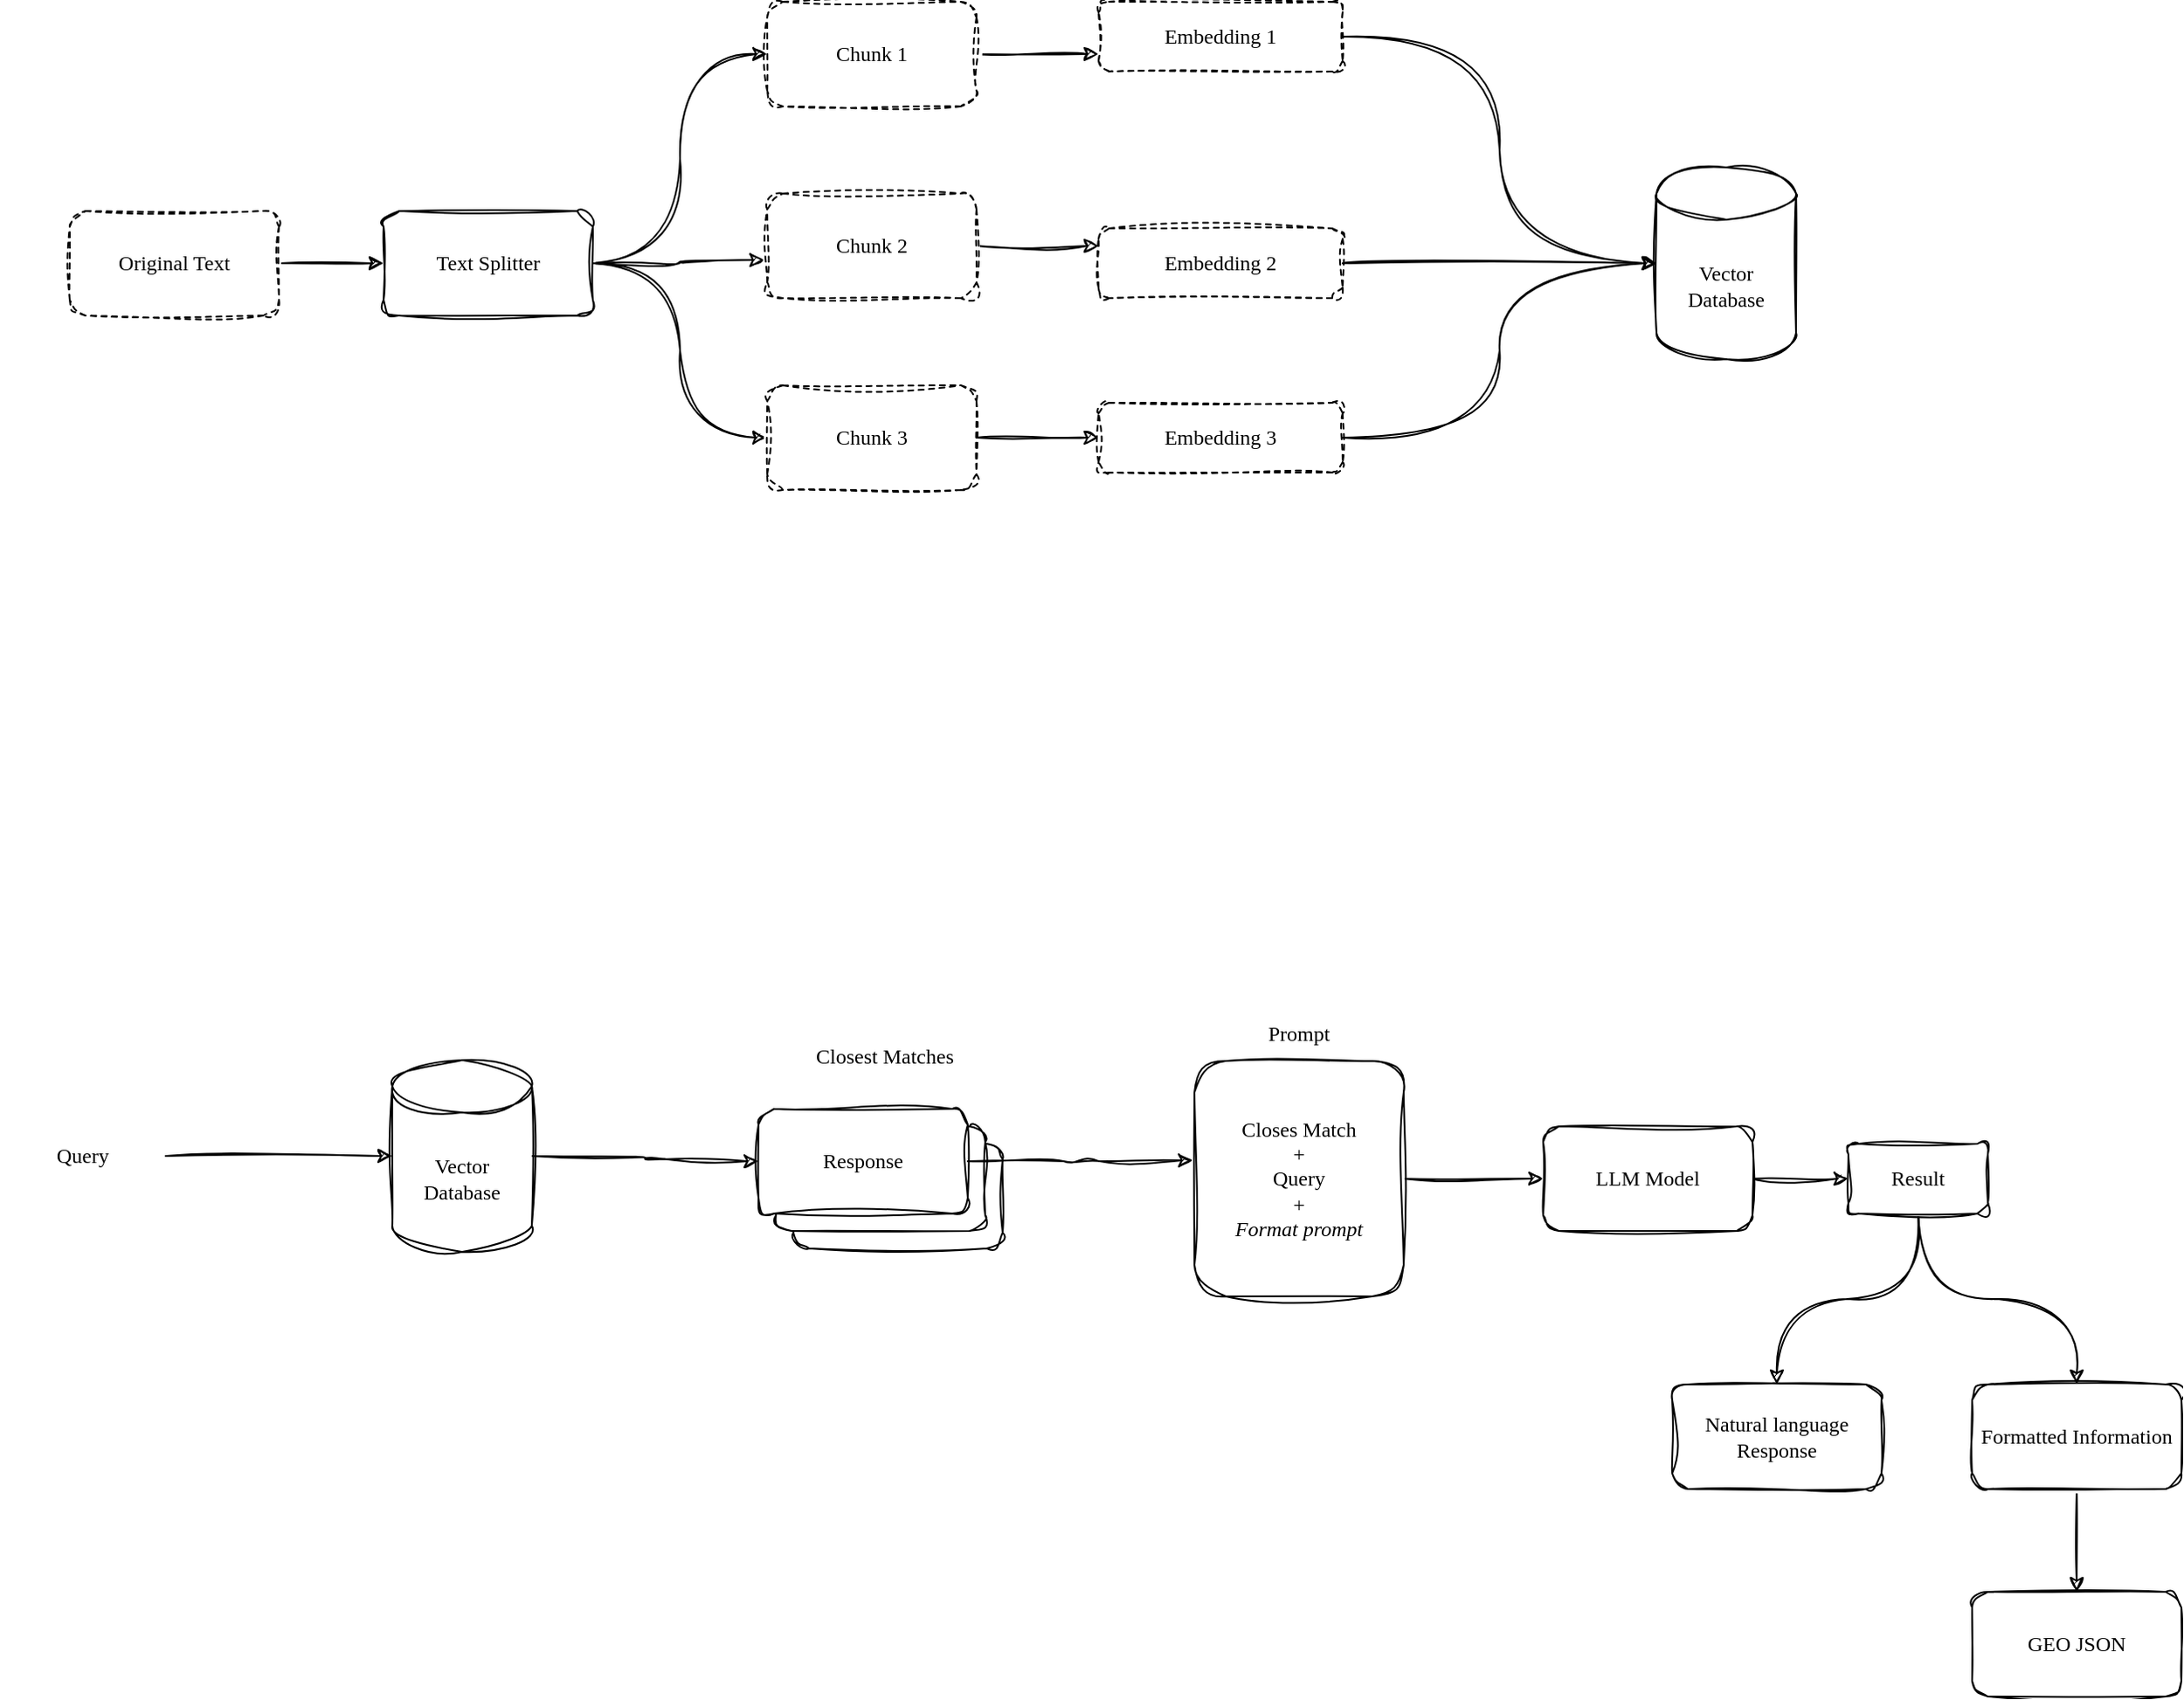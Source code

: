 <mxfile version="24.6.2" type="github">
  <diagram name="Page-1" id="F5OvUAoexx7IJQAfefh1">
    <mxGraphModel dx="1706" dy="1093" grid="0" gridSize="10" guides="1" tooltips="1" connect="1" arrows="1" fold="1" page="0" pageScale="1" pageWidth="1169" pageHeight="1654" background="none" math="0" shadow="0">
      <root>
        <mxCell id="0" />
        <mxCell id="1" parent="0" />
        <mxCell id="MRcRqxWJcjgXiceT0Lk_-30" value="" style="rounded=1;whiteSpace=wrap;html=1;labelBackgroundColor=none;sketch=1;curveFitting=1;jiggle=2;fontFamily=Verdana;" vertex="1" parent="1">
          <mxGeometry x="455" y="875" width="120" height="60" as="geometry" />
        </mxCell>
        <mxCell id="MRcRqxWJcjgXiceT0Lk_-29" value="" style="rounded=1;whiteSpace=wrap;html=1;labelBackgroundColor=none;sketch=1;curveFitting=1;jiggle=2;fontFamily=Verdana;" vertex="1" parent="1">
          <mxGeometry x="445" y="865" width="120" height="60" as="geometry" />
        </mxCell>
        <mxCell id="MRcRqxWJcjgXiceT0Lk_-7" style="edgeStyle=orthogonalEdgeStyle;rounded=1;orthogonalLoop=1;jettySize=auto;html=1;entryX=0;entryY=0.5;entryDx=0;entryDy=0;labelBackgroundColor=none;fontColor=default;sketch=1;curveFitting=1;jiggle=2;fontFamily=Verdana;" edge="1" parent="1" source="MRcRqxWJcjgXiceT0Lk_-1" target="MRcRqxWJcjgXiceT0Lk_-2">
          <mxGeometry relative="1" as="geometry" />
        </mxCell>
        <mxCell id="MRcRqxWJcjgXiceT0Lk_-1" value="Original Text" style="whiteSpace=wrap;html=1;dashed=1;labelBackgroundColor=none;rounded=1;sketch=1;curveFitting=1;jiggle=2;fontFamily=Verdana;" vertex="1" parent="1">
          <mxGeometry x="40" y="340" width="120" height="60" as="geometry" />
        </mxCell>
        <mxCell id="MRcRqxWJcjgXiceT0Lk_-8" style="edgeStyle=orthogonalEdgeStyle;rounded=1;orthogonalLoop=1;jettySize=auto;html=1;entryX=0;entryY=0.5;entryDx=0;entryDy=0;curved=1;labelBackgroundColor=none;fontColor=default;sketch=1;curveFitting=1;jiggle=2;fontFamily=Verdana;" edge="1" parent="1" source="MRcRqxWJcjgXiceT0Lk_-2" target="MRcRqxWJcjgXiceT0Lk_-3">
          <mxGeometry relative="1" as="geometry" />
        </mxCell>
        <mxCell id="MRcRqxWJcjgXiceT0Lk_-10" style="edgeStyle=orthogonalEdgeStyle;rounded=1;orthogonalLoop=1;jettySize=auto;html=1;entryX=0;entryY=0.5;entryDx=0;entryDy=0;curved=1;labelBackgroundColor=none;fontColor=default;sketch=1;curveFitting=1;jiggle=2;fontFamily=Verdana;" edge="1" parent="1" source="MRcRqxWJcjgXiceT0Lk_-2" target="MRcRqxWJcjgXiceT0Lk_-5">
          <mxGeometry relative="1" as="geometry" />
        </mxCell>
        <mxCell id="MRcRqxWJcjgXiceT0Lk_-2" value="Text Splitter" style="whiteSpace=wrap;html=1;labelBackgroundColor=none;rounded=1;sketch=1;curveFitting=1;jiggle=2;fontFamily=Verdana;" vertex="1" parent="1">
          <mxGeometry x="220" y="340" width="120" height="60" as="geometry" />
        </mxCell>
        <mxCell id="MRcRqxWJcjgXiceT0Lk_-15" style="edgeStyle=orthogonalEdgeStyle;rounded=1;orthogonalLoop=1;jettySize=auto;html=1;entryX=0;entryY=0.75;entryDx=0;entryDy=0;labelBackgroundColor=none;fontColor=default;sketch=1;curveFitting=1;jiggle=2;fontFamily=Verdana;" edge="1" parent="1" source="MRcRqxWJcjgXiceT0Lk_-3" target="MRcRqxWJcjgXiceT0Lk_-12">
          <mxGeometry relative="1" as="geometry" />
        </mxCell>
        <mxCell id="MRcRqxWJcjgXiceT0Lk_-3" value="Chunk 1" style="whiteSpace=wrap;html=1;dashed=1;labelBackgroundColor=none;rounded=1;sketch=1;curveFitting=1;jiggle=2;fontFamily=Verdana;" vertex="1" parent="1">
          <mxGeometry x="440" y="220" width="120" height="60" as="geometry" />
        </mxCell>
        <mxCell id="MRcRqxWJcjgXiceT0Lk_-16" style="edgeStyle=orthogonalEdgeStyle;rounded=1;orthogonalLoop=1;jettySize=auto;html=1;entryX=0;entryY=0.25;entryDx=0;entryDy=0;labelBackgroundColor=none;fontColor=default;sketch=1;curveFitting=1;jiggle=2;fontFamily=Verdana;" edge="1" parent="1" source="MRcRqxWJcjgXiceT0Lk_-4" target="MRcRqxWJcjgXiceT0Lk_-14">
          <mxGeometry relative="1" as="geometry" />
        </mxCell>
        <mxCell id="MRcRqxWJcjgXiceT0Lk_-4" value="Chunk 2" style="whiteSpace=wrap;html=1;dashed=1;labelBackgroundColor=none;rounded=1;sketch=1;curveFitting=1;jiggle=2;fontFamily=Verdana;" vertex="1" parent="1">
          <mxGeometry x="440" y="330" width="120" height="60" as="geometry" />
        </mxCell>
        <mxCell id="MRcRqxWJcjgXiceT0Lk_-17" style="edgeStyle=orthogonalEdgeStyle;rounded=1;orthogonalLoop=1;jettySize=auto;html=1;entryX=0;entryY=0.5;entryDx=0;entryDy=0;labelBackgroundColor=none;fontColor=default;sketch=1;curveFitting=1;jiggle=2;fontFamily=Verdana;" edge="1" parent="1" source="MRcRqxWJcjgXiceT0Lk_-5" target="MRcRqxWJcjgXiceT0Lk_-13">
          <mxGeometry relative="1" as="geometry" />
        </mxCell>
        <mxCell id="MRcRqxWJcjgXiceT0Lk_-5" value="Chunk 3" style="whiteSpace=wrap;html=1;dashed=1;labelBackgroundColor=none;rounded=1;sketch=1;curveFitting=1;jiggle=2;fontFamily=Verdana;" vertex="1" parent="1">
          <mxGeometry x="440" y="440" width="120" height="60" as="geometry" />
        </mxCell>
        <mxCell id="MRcRqxWJcjgXiceT0Lk_-9" style="edgeStyle=orthogonalEdgeStyle;rounded=1;orthogonalLoop=1;jettySize=auto;html=1;entryX=-0.014;entryY=0.636;entryDx=0;entryDy=0;entryPerimeter=0;curved=1;labelBackgroundColor=none;fontColor=default;sketch=1;curveFitting=1;jiggle=2;fontFamily=Verdana;" edge="1" parent="1" source="MRcRqxWJcjgXiceT0Lk_-2" target="MRcRqxWJcjgXiceT0Lk_-4">
          <mxGeometry relative="1" as="geometry" />
        </mxCell>
        <mxCell id="MRcRqxWJcjgXiceT0Lk_-12" value="Embedding 1" style="whiteSpace=wrap;html=1;labelBackgroundColor=none;rounded=1;sketch=1;curveFitting=1;jiggle=2;fontFamily=Verdana;dashed=1;" vertex="1" parent="1">
          <mxGeometry x="630" y="220" width="140" height="40" as="geometry" />
        </mxCell>
        <mxCell id="MRcRqxWJcjgXiceT0Lk_-13" value="Embedding 3" style="whiteSpace=wrap;html=1;labelBackgroundColor=none;rounded=1;sketch=1;curveFitting=1;jiggle=2;fontFamily=Verdana;dashed=1;" vertex="1" parent="1">
          <mxGeometry x="630" y="450" width="140" height="40" as="geometry" />
        </mxCell>
        <mxCell id="MRcRqxWJcjgXiceT0Lk_-14" value="Embedding 2" style="whiteSpace=wrap;html=1;labelBackgroundColor=none;rounded=1;sketch=1;curveFitting=1;jiggle=2;fontFamily=Verdana;dashed=1;" vertex="1" parent="1">
          <mxGeometry x="630" y="350" width="140" height="40" as="geometry" />
        </mxCell>
        <mxCell id="MRcRqxWJcjgXiceT0Lk_-18" value="Vector Database" style="shape=cylinder3;whiteSpace=wrap;html=1;boundedLbl=1;backgroundOutline=1;size=15;labelBackgroundColor=none;rounded=1;sketch=1;curveFitting=1;jiggle=2;fontFamily=Verdana;" vertex="1" parent="1">
          <mxGeometry x="950" y="315" width="80" height="110" as="geometry" />
        </mxCell>
        <mxCell id="MRcRqxWJcjgXiceT0Lk_-19" style="rounded=1;orthogonalLoop=1;jettySize=auto;html=1;entryX=0;entryY=0.5;entryDx=0;entryDy=0;entryPerimeter=0;edgeStyle=orthogonalEdgeStyle;curved=1;labelBackgroundColor=none;fontColor=default;sketch=1;curveFitting=1;jiggle=2;fontFamily=Verdana;" edge="1" parent="1" source="MRcRqxWJcjgXiceT0Lk_-12" target="MRcRqxWJcjgXiceT0Lk_-18">
          <mxGeometry relative="1" as="geometry" />
        </mxCell>
        <mxCell id="MRcRqxWJcjgXiceT0Lk_-22" style="rounded=1;orthogonalLoop=1;jettySize=auto;html=1;entryX=0;entryY=0.5;entryDx=0;entryDy=0;entryPerimeter=0;edgeStyle=orthogonalEdgeStyle;curved=1;labelBackgroundColor=none;fontColor=default;sketch=1;curveFitting=1;jiggle=2;fontFamily=Verdana;" edge="1" parent="1" source="MRcRqxWJcjgXiceT0Lk_-14" target="MRcRqxWJcjgXiceT0Lk_-18">
          <mxGeometry relative="1" as="geometry" />
        </mxCell>
        <mxCell id="MRcRqxWJcjgXiceT0Lk_-23" style="rounded=1;orthogonalLoop=1;jettySize=auto;html=1;entryX=0;entryY=0.5;entryDx=0;entryDy=0;entryPerimeter=0;edgeStyle=orthogonalEdgeStyle;curved=1;labelBackgroundColor=none;fontColor=default;sketch=1;curveFitting=1;jiggle=2;fontFamily=Verdana;" edge="1" parent="1" source="MRcRqxWJcjgXiceT0Lk_-13" target="MRcRqxWJcjgXiceT0Lk_-18">
          <mxGeometry relative="1" as="geometry" />
        </mxCell>
        <mxCell id="MRcRqxWJcjgXiceT0Lk_-32" style="edgeStyle=orthogonalEdgeStyle;rounded=1;orthogonalLoop=1;jettySize=auto;html=1;entryX=0;entryY=0.5;entryDx=0;entryDy=0;curved=1;labelBackgroundColor=none;fontColor=default;sketch=1;curveFitting=1;jiggle=2;fontFamily=Verdana;" edge="1" parent="1" source="MRcRqxWJcjgXiceT0Lk_-24" target="MRcRqxWJcjgXiceT0Lk_-28">
          <mxGeometry relative="1" as="geometry" />
        </mxCell>
        <mxCell id="MRcRqxWJcjgXiceT0Lk_-24" value="Vector Database" style="shape=cylinder3;whiteSpace=wrap;html=1;boundedLbl=1;backgroundOutline=1;size=15;labelBackgroundColor=none;rounded=1;sketch=1;curveFitting=1;jiggle=2;fontFamily=Verdana;" vertex="1" parent="1">
          <mxGeometry x="225" y="827" width="80" height="110" as="geometry" />
        </mxCell>
        <mxCell id="MRcRqxWJcjgXiceT0Lk_-25" value="Query" style="text;strokeColor=none;align=center;fillColor=none;html=1;verticalAlign=middle;whiteSpace=wrap;rounded=1;labelBackgroundColor=none;sketch=1;curveFitting=1;jiggle=2;fontFamily=Verdana;" vertex="1" parent="1">
          <mxGeometry y="863" width="95" height="38" as="geometry" />
        </mxCell>
        <mxCell id="MRcRqxWJcjgXiceT0Lk_-27" style="edgeStyle=orthogonalEdgeStyle;rounded=1;orthogonalLoop=1;jettySize=auto;html=1;entryX=0;entryY=0.5;entryDx=0;entryDy=0;entryPerimeter=0;labelBackgroundColor=none;fontColor=default;sketch=1;curveFitting=1;jiggle=2;fontFamily=Verdana;" edge="1" parent="1" source="MRcRqxWJcjgXiceT0Lk_-25" target="MRcRqxWJcjgXiceT0Lk_-24">
          <mxGeometry relative="1" as="geometry" />
        </mxCell>
        <mxCell id="MRcRqxWJcjgXiceT0Lk_-28" value="Response" style="rounded=1;whiteSpace=wrap;html=1;labelBackgroundColor=none;sketch=1;curveFitting=1;jiggle=2;fontFamily=Verdana;" vertex="1" parent="1">
          <mxGeometry x="435" y="855" width="120" height="60" as="geometry" />
        </mxCell>
        <mxCell id="MRcRqxWJcjgXiceT0Lk_-31" value="Closest Matches" style="text;strokeColor=none;align=center;fillColor=none;html=1;verticalAlign=middle;whiteSpace=wrap;rounded=1;labelBackgroundColor=none;sketch=1;curveFitting=1;jiggle=2;fontFamily=Verdana;" vertex="1" parent="1">
          <mxGeometry x="450" y="810" width="115" height="30" as="geometry" />
        </mxCell>
        <mxCell id="MRcRqxWJcjgXiceT0Lk_-38" style="edgeStyle=orthogonalEdgeStyle;rounded=1;orthogonalLoop=1;jettySize=auto;html=1;entryX=0;entryY=0.5;entryDx=0;entryDy=0;labelBackgroundColor=none;fontColor=default;sketch=1;curveFitting=1;jiggle=2;fontFamily=Verdana;" edge="1" parent="1" source="MRcRqxWJcjgXiceT0Lk_-33" target="MRcRqxWJcjgXiceT0Lk_-36">
          <mxGeometry relative="1" as="geometry" />
        </mxCell>
        <mxCell id="MRcRqxWJcjgXiceT0Lk_-33" value="Closes Match&lt;div&gt;+&lt;/div&gt;&lt;div&gt;Query&lt;/div&gt;&lt;div&gt;+&lt;/div&gt;&lt;div&gt;&lt;i&gt;Format prompt&lt;/i&gt;&lt;/div&gt;" style="whiteSpace=wrap;html=1;labelBackgroundColor=none;rounded=1;sketch=1;curveFitting=1;jiggle=2;fontFamily=Verdana;" vertex="1" parent="1">
          <mxGeometry x="685" y="827.5" width="120" height="135" as="geometry" />
        </mxCell>
        <mxCell id="MRcRqxWJcjgXiceT0Lk_-34" value="Prompt" style="text;strokeColor=none;align=center;fillColor=none;html=1;verticalAlign=middle;whiteSpace=wrap;rounded=1;labelBackgroundColor=none;sketch=1;curveFitting=1;jiggle=2;fontFamily=Verdana;" vertex="1" parent="1">
          <mxGeometry x="715" y="797" width="60" height="30" as="geometry" />
        </mxCell>
        <mxCell id="MRcRqxWJcjgXiceT0Lk_-35" style="edgeStyle=orthogonalEdgeStyle;rounded=1;orthogonalLoop=1;jettySize=auto;html=1;entryX=-0.007;entryY=0.422;entryDx=0;entryDy=0;entryPerimeter=0;labelBackgroundColor=none;fontColor=default;sketch=1;curveFitting=1;jiggle=2;fontFamily=Verdana;" edge="1" parent="1" source="MRcRqxWJcjgXiceT0Lk_-28" target="MRcRqxWJcjgXiceT0Lk_-33">
          <mxGeometry relative="1" as="geometry" />
        </mxCell>
        <mxCell id="MRcRqxWJcjgXiceT0Lk_-40" style="edgeStyle=orthogonalEdgeStyle;rounded=1;orthogonalLoop=1;jettySize=auto;html=1;entryX=0;entryY=0.5;entryDx=0;entryDy=0;labelBackgroundColor=none;fontColor=default;sketch=1;curveFitting=1;jiggle=2;fontFamily=Verdana;" edge="1" parent="1" source="MRcRqxWJcjgXiceT0Lk_-36" target="MRcRqxWJcjgXiceT0Lk_-37">
          <mxGeometry relative="1" as="geometry" />
        </mxCell>
        <mxCell id="MRcRqxWJcjgXiceT0Lk_-36" value="LLM Model" style="whiteSpace=wrap;html=1;labelBackgroundColor=none;rounded=1;sketch=1;curveFitting=1;jiggle=2;fontFamily=Verdana;" vertex="1" parent="1">
          <mxGeometry x="885" y="865" width="120" height="60" as="geometry" />
        </mxCell>
        <mxCell id="MRcRqxWJcjgXiceT0Lk_-44" style="edgeStyle=orthogonalEdgeStyle;rounded=1;sketch=1;hachureGap=4;jiggle=2;curveFitting=1;orthogonalLoop=1;jettySize=auto;html=1;entryX=0.5;entryY=0;entryDx=0;entryDy=0;fontFamily=Architects Daughter;fontSource=https%3A%2F%2Ffonts.googleapis.com%2Fcss%3Ffamily%3DArchitects%2BDaughter;curved=1;" edge="1" parent="1" source="MRcRqxWJcjgXiceT0Lk_-37" target="MRcRqxWJcjgXiceT0Lk_-41">
          <mxGeometry relative="1" as="geometry" />
        </mxCell>
        <mxCell id="MRcRqxWJcjgXiceT0Lk_-45" style="edgeStyle=orthogonalEdgeStyle;rounded=1;sketch=1;hachureGap=4;jiggle=2;curveFitting=1;orthogonalLoop=1;jettySize=auto;html=1;fontFamily=Architects Daughter;fontSource=https%3A%2F%2Ffonts.googleapis.com%2Fcss%3Ffamily%3DArchitects%2BDaughter;curved=1;" edge="1" parent="1" source="MRcRqxWJcjgXiceT0Lk_-37" target="MRcRqxWJcjgXiceT0Lk_-42">
          <mxGeometry relative="1" as="geometry" />
        </mxCell>
        <mxCell id="MRcRqxWJcjgXiceT0Lk_-37" value="Result" style="whiteSpace=wrap;html=1;labelBackgroundColor=none;rounded=1;sketch=1;curveFitting=1;jiggle=2;fontFamily=Verdana;" vertex="1" parent="1">
          <mxGeometry x="1060" y="875" width="80" height="40" as="geometry" />
        </mxCell>
        <mxCell id="MRcRqxWJcjgXiceT0Lk_-41" value="Natural language Response" style="whiteSpace=wrap;html=1;rounded=1;sketch=1;hachureGap=4;jiggle=2;curveFitting=1;fontFamily=Verdana;" vertex="1" parent="1">
          <mxGeometry x="958.997" y="1013.001" width="120" height="60" as="geometry" />
        </mxCell>
        <mxCell id="MRcRqxWJcjgXiceT0Lk_-46" style="edgeStyle=orthogonalEdgeStyle;rounded=1;sketch=1;hachureGap=4;jiggle=2;curveFitting=1;orthogonalLoop=1;jettySize=auto;html=1;entryX=0.5;entryY=0;entryDx=0;entryDy=0;fontFamily=Verdana;" edge="1" parent="1" source="MRcRqxWJcjgXiceT0Lk_-42" target="MRcRqxWJcjgXiceT0Lk_-43">
          <mxGeometry relative="1" as="geometry" />
        </mxCell>
        <mxCell id="MRcRqxWJcjgXiceT0Lk_-42" value="Formatted Information" style="whiteSpace=wrap;html=1;rounded=1;sketch=1;hachureGap=4;jiggle=2;curveFitting=1;fontFamily=Verdana;" vertex="1" parent="1">
          <mxGeometry x="1130.997" y="1013.001" width="120" height="60" as="geometry" />
        </mxCell>
        <mxCell id="MRcRqxWJcjgXiceT0Lk_-43" value="GEO JSON" style="whiteSpace=wrap;html=1;rounded=1;sketch=1;hachureGap=4;jiggle=2;curveFitting=1;fontFamily=Verdana;" vertex="1" parent="1">
          <mxGeometry x="1130.997" y="1132.001" width="120" height="60" as="geometry" />
        </mxCell>
      </root>
    </mxGraphModel>
  </diagram>
</mxfile>
